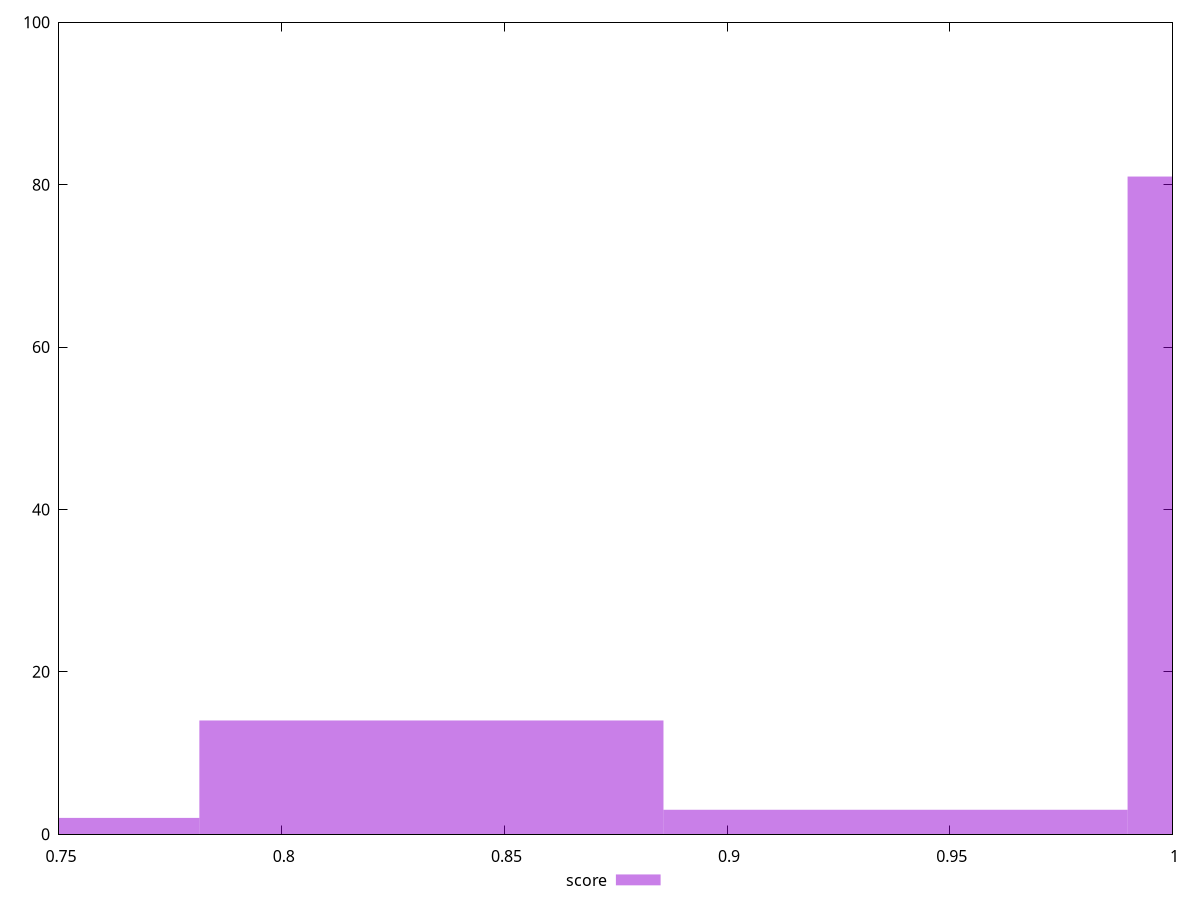 reset

$score <<EOF
1.0420156037094526 81
0.8336124829675621 14
0.7294109225966168 2
0.9378140433385074 3
EOF

set key outside below
set boxwidth 0.10420156037094526
set xrange [0.75:1]
set yrange [0:100]
set trange [0:100]
set style fill transparent solid 0.5 noborder
set terminal svg size 640, 490 enhanced background rgb 'white'
set output "report_00011_2021-02-09T10:53:21.242Z/unminified-javascript/samples/pages/score/histogram.svg"

plot $score title "score" with boxes

reset
